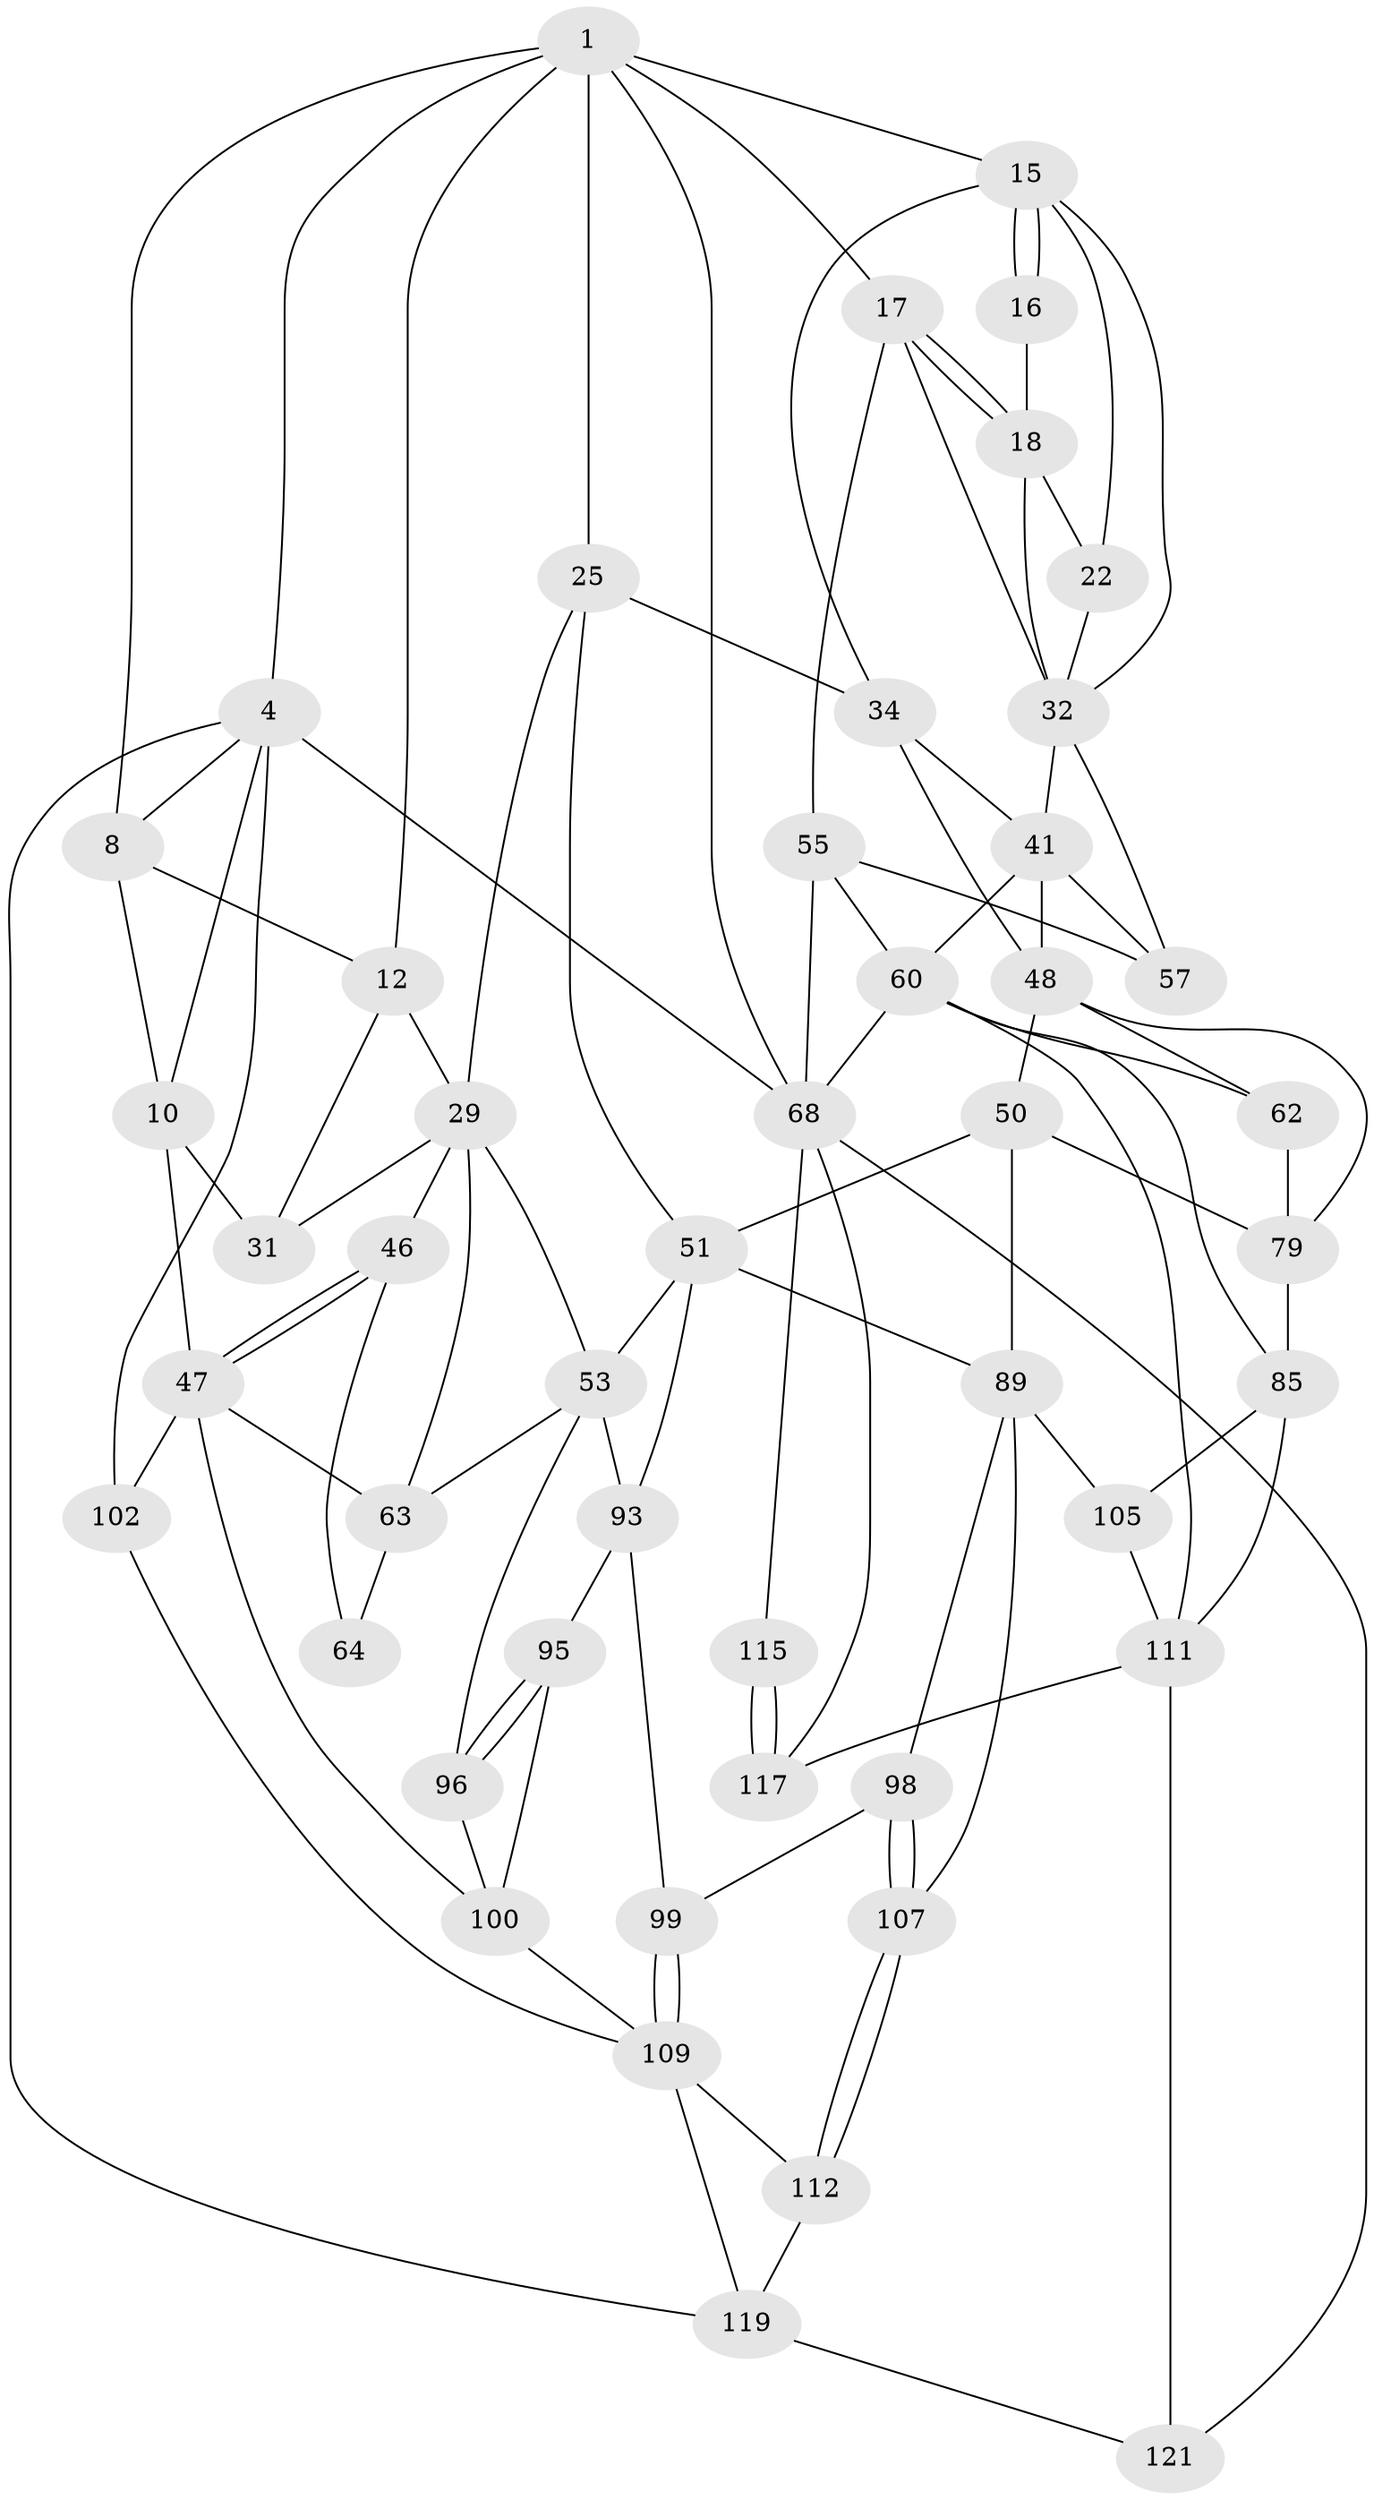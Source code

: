 // original degree distribution, {4: 0.22131147540983606, 6: 0.20491803278688525, 3: 0.01639344262295082, 5: 0.5573770491803278}
// Generated by graph-tools (version 1.1) at 2025/21/03/04/25 18:21:19]
// undirected, 48 vertices, 105 edges
graph export_dot {
graph [start="1"]
  node [color=gray90,style=filled];
  1 [pos="+0.46810119911874165+0",super="+2+6"];
  4 [pos="+0+0",super="+103+5"];
  8 [pos="+0.1338479339748171+0",super="+9"];
  10 [pos="+0+0.2674906273893064",super="+11"];
  12 [pos="+0.1831463898832317+0.1681885437189224",super="+30"];
  15 [pos="+0.5170388660945049+0.13986120624552273",super="+21"];
  16 [pos="+0.8086295334909653+0"];
  17 [pos="+1+0.1511809059887443",super="+38"];
  18 [pos="+0.9363689971736484+0.22535280856714085",super="+19"];
  22 [pos="+0.6122446020570029+0.15107034738965736",super="+24"];
  25 [pos="+0.4314798348831633+0.24175322531520707",super="+26"];
  29 [pos="+0.18838078018642002+0.4002774685118179",super="+44"];
  31 [pos="+0+0.26801774353575764"];
  32 [pos="+0.7007462968441496+0.28964070723060936",super="+37"];
  34 [pos="+0.6115178797707349+0.40638697684971226",super="+35+43"];
  41 [pos="+0.833944373704216+0.46523327729173775",super="+42+58"];
  46 [pos="+0.02813192347366642+0.5417441291984623"];
  47 [pos="+0+0.5160580969507922",super="+67"];
  48 [pos="+0.575052631182688+0.5308987998550173",super="+59+49"];
  50 [pos="+0.460606834777935+0.5485589186854296",super="+77"];
  51 [pos="+0.34113522291138026+0.5026375039625876",super="+52+74"];
  53 [pos="+0.16630226300786854+0.5934672337537602",super="+71"];
  55 [pos="+1+0.6299223681397194",super="+56"];
  57 [pos="+0.9596705862372485+0.5443425113636188"];
  60 [pos="+0.8697568160124375+0.6182683895229644",super="+61"];
  62 [pos="+0.7389401241596816+0.6295576589168694"];
  63 [pos="+0.13105608415923317+0.5879692752378978",super="+65"];
  64 [pos="+0.04484949584707037+0.5691685070851352"];
  68 [pos="+1+1",super="+114+69"];
  79 [pos="+0.5442148289845652+0.5723370358688282",super="+82+80"];
  85 [pos="+0.6843089946571851+0.7779666429846772",super="+86"];
  89 [pos="+0.3880567609868348+0.7168447394943426",super="+90"];
  93 [pos="+0.21609030373323054+0.7541538822869867",super="+94"];
  95 [pos="+0.2029212913587125+0.7822935406880637"];
  96 [pos="+0.16117229921852405+0.7370086170394938",super="+97"];
  98 [pos="+0.25079862480146237+0.8442094373841721"];
  99 [pos="+0.2292137133150265+0.8362082675646438"];
  100 [pos="+0.07842088122575915+0.7726606284738882",super="+108"];
  102 [pos="+0+1"];
  105 [pos="+0.4327596218680781+0.9183040592483412"];
  107 [pos="+0.3199275748629068+0.8867516312448024"];
  109 [pos="+0.15345851913130923+0.8817013426235224",super="+110+113"];
  111 [pos="+0.6898415830160098+0.8597669927924961",super="+118"];
  112 [pos="+0.2705044491736667+0.9428926644198163"];
  115 [pos="+0.9344246706832069+1"];
  117 [pos="+0.7804523122642186+0.9371659226111316"];
  119 [pos="+0+1",super="+122"];
  121 [pos="+0.5679202782835797+1"];
  1 -- 4;
  1 -- 17;
  1 -- 68;
  1 -- 8;
  1 -- 25 [weight=2];
  1 -- 12;
  1 -- 15;
  4 -- 119;
  4 -- 102;
  4 -- 68;
  4 -- 8;
  4 -- 10;
  8 -- 10;
  8 -- 12;
  10 -- 31;
  10 -- 47;
  12 -- 29;
  12 -- 31;
  15 -- 16;
  15 -- 16;
  15 -- 32;
  15 -- 34;
  15 -- 22;
  16 -- 18;
  17 -- 18;
  17 -- 18;
  17 -- 55;
  17 -- 32;
  18 -- 32;
  18 -- 22 [weight=2];
  22 -- 32;
  25 -- 34 [weight=2];
  25 -- 51;
  25 -- 29;
  29 -- 63;
  29 -- 53;
  29 -- 46;
  29 -- 31;
  32 -- 57;
  32 -- 41;
  34 -- 48;
  34 -- 41;
  41 -- 48;
  41 -- 60;
  41 -- 57;
  46 -- 47;
  46 -- 47;
  46 -- 64;
  47 -- 100;
  47 -- 102;
  47 -- 63;
  48 -- 62;
  48 -- 50;
  48 -- 79;
  50 -- 51 [weight=2];
  50 -- 89 [weight=2];
  50 -- 79;
  51 -- 53 [weight=2];
  51 -- 93;
  51 -- 89;
  53 -- 96 [weight=2];
  53 -- 93;
  53 -- 63;
  55 -- 68 [weight=2];
  55 -- 57;
  55 -- 60;
  60 -- 68;
  60 -- 85;
  60 -- 62;
  60 -- 111;
  62 -- 79;
  63 -- 64 [weight=2];
  68 -- 121;
  68 -- 115 [weight=2];
  68 -- 117;
  79 -- 85 [weight=2];
  85 -- 105;
  85 -- 111;
  89 -- 105;
  89 -- 98;
  89 -- 107;
  93 -- 99;
  93 -- 95;
  95 -- 96;
  95 -- 96;
  95 -- 100;
  96 -- 100;
  98 -- 99;
  98 -- 107;
  98 -- 107;
  99 -- 109;
  99 -- 109;
  100 -- 109;
  102 -- 109;
  105 -- 111;
  107 -- 112;
  107 -- 112;
  109 -- 112;
  109 -- 119;
  111 -- 117;
  111 -- 121;
  112 -- 119;
  115 -- 117;
  115 -- 117;
  119 -- 121;
}
